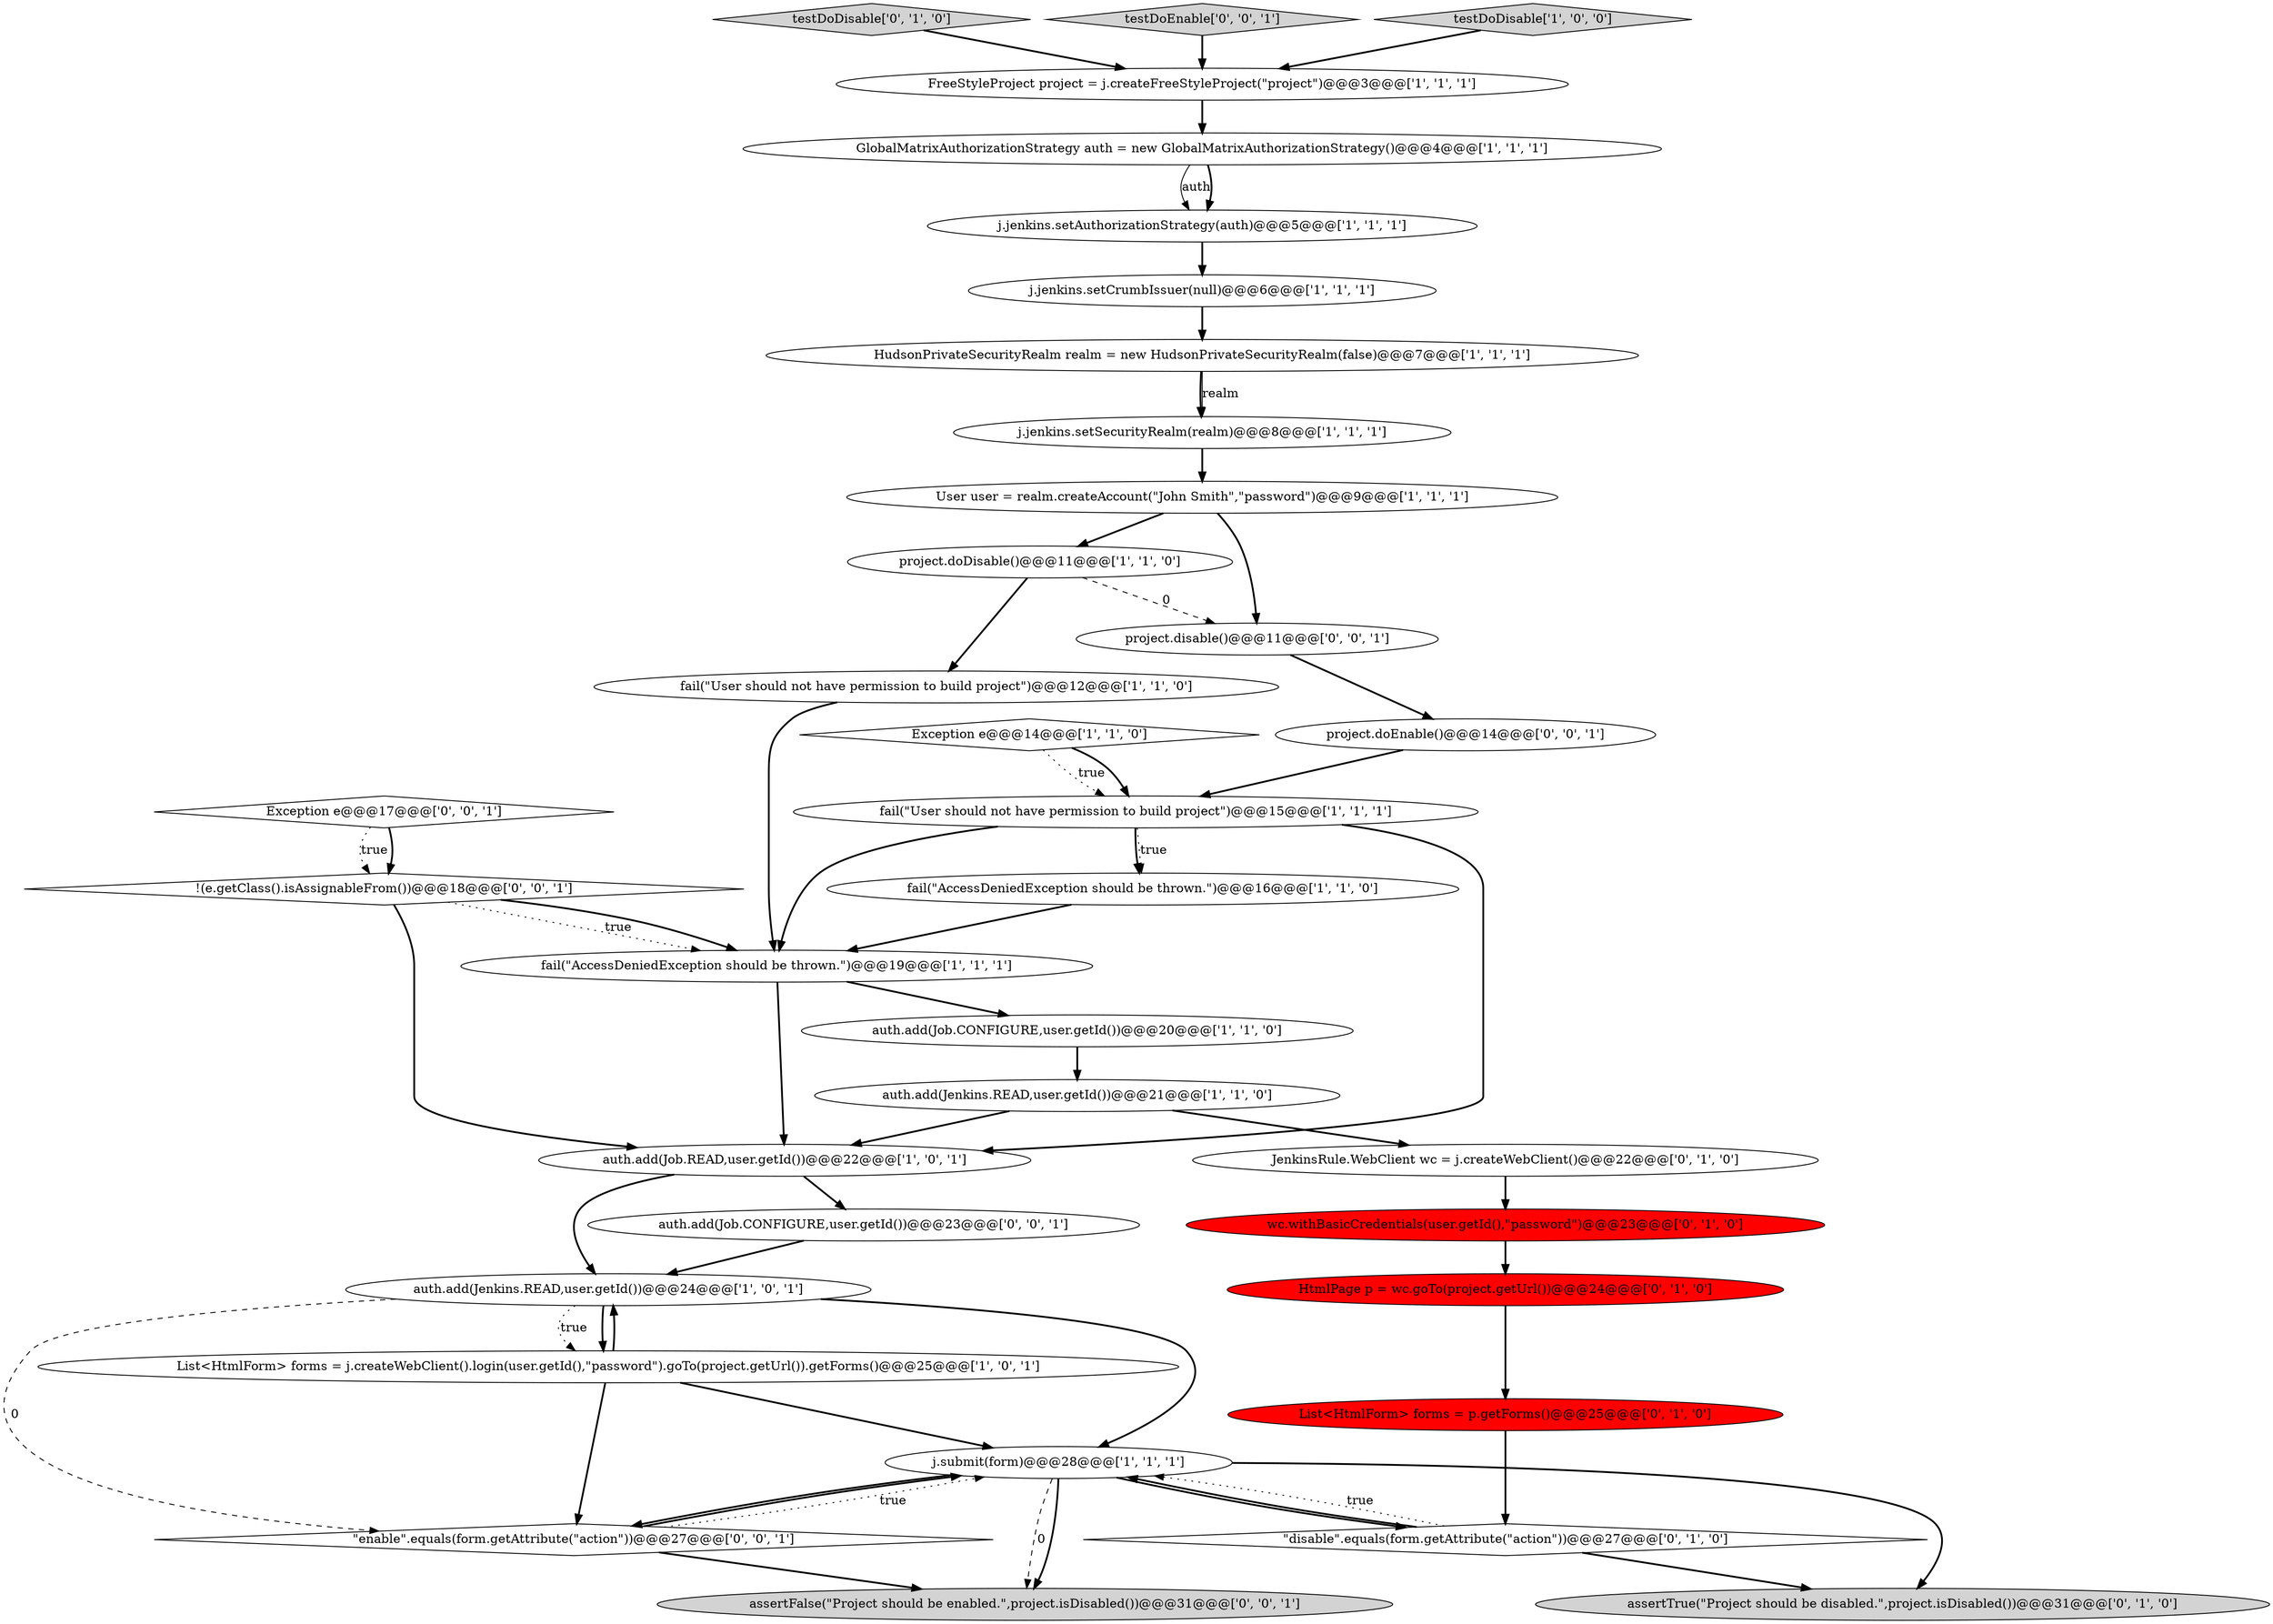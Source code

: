 digraph {
13 [style = filled, label = "j.jenkins.setSecurityRealm(realm)@@@8@@@['1', '1', '1']", fillcolor = white, shape = ellipse image = "AAA0AAABBB1BBB"];
26 [style = filled, label = "wc.withBasicCredentials(user.getId(),\"password\")@@@23@@@['0', '1', '0']", fillcolor = red, shape = ellipse image = "AAA1AAABBB2BBB"];
16 [style = filled, label = "auth.add(Job.READ,user.getId())@@@22@@@['1', '0', '1']", fillcolor = white, shape = ellipse image = "AAA0AAABBB1BBB"];
14 [style = filled, label = "auth.add(Job.CONFIGURE,user.getId())@@@20@@@['1', '1', '0']", fillcolor = white, shape = ellipse image = "AAA0AAABBB1BBB"];
23 [style = filled, label = "\"disable\".equals(form.getAttribute(\"action\"))@@@27@@@['0', '1', '0']", fillcolor = white, shape = diamond image = "AAA0AAABBB2BBB"];
2 [style = filled, label = "auth.add(Jenkins.READ,user.getId())@@@24@@@['1', '0', '1']", fillcolor = white, shape = ellipse image = "AAA0AAABBB1BBB"];
7 [style = filled, label = "Exception e@@@14@@@['1', '1', '0']", fillcolor = white, shape = diamond image = "AAA0AAABBB1BBB"];
8 [style = filled, label = "List<HtmlForm> forms = j.createWebClient().login(user.getId(),\"password\").goTo(project.getUrl()).getForms()@@@25@@@['1', '0', '1']", fillcolor = white, shape = ellipse image = "AAA0AAABBB1BBB"];
24 [style = filled, label = "assertTrue(\"Project should be disabled.\",project.isDisabled())@@@31@@@['0', '1', '0']", fillcolor = lightgray, shape = ellipse image = "AAA0AAABBB2BBB"];
12 [style = filled, label = "auth.add(Jenkins.READ,user.getId())@@@21@@@['1', '1', '0']", fillcolor = white, shape = ellipse image = "AAA0AAABBB1BBB"];
27 [style = filled, label = "assertFalse(\"Project should be enabled.\",project.isDisabled())@@@31@@@['0', '0', '1']", fillcolor = lightgray, shape = ellipse image = "AAA0AAABBB3BBB"];
10 [style = filled, label = "j.jenkins.setCrumbIssuer(null)@@@6@@@['1', '1', '1']", fillcolor = white, shape = ellipse image = "AAA0AAABBB1BBB"];
30 [style = filled, label = "\"enable\".equals(form.getAttribute(\"action\"))@@@27@@@['0', '0', '1']", fillcolor = white, shape = diamond image = "AAA0AAABBB3BBB"];
6 [style = filled, label = "project.doDisable()@@@11@@@['1', '1', '0']", fillcolor = white, shape = ellipse image = "AAA0AAABBB1BBB"];
11 [style = filled, label = "fail(\"User should not have permission to build project\")@@@12@@@['1', '1', '0']", fillcolor = white, shape = ellipse image = "AAA0AAABBB1BBB"];
15 [style = filled, label = "User user = realm.createAccount(\"John Smith\",\"password\")@@@9@@@['1', '1', '1']", fillcolor = white, shape = ellipse image = "AAA0AAABBB1BBB"];
22 [style = filled, label = "testDoDisable['0', '1', '0']", fillcolor = lightgray, shape = diamond image = "AAA0AAABBB2BBB"];
18 [style = filled, label = "j.jenkins.setAuthorizationStrategy(auth)@@@5@@@['1', '1', '1']", fillcolor = white, shape = ellipse image = "AAA0AAABBB1BBB"];
32 [style = filled, label = "testDoEnable['0', '0', '1']", fillcolor = lightgray, shape = diamond image = "AAA0AAABBB3BBB"];
19 [style = filled, label = "fail(\"AccessDeniedException should be thrown.\")@@@16@@@['1', '1', '0']", fillcolor = white, shape = ellipse image = "AAA0AAABBB1BBB"];
0 [style = filled, label = "FreeStyleProject project = j.createFreeStyleProject(\"project\")@@@3@@@['1', '1', '1']", fillcolor = white, shape = ellipse image = "AAA0AAABBB1BBB"];
5 [style = filled, label = "fail(\"User should not have permission to build project\")@@@15@@@['1', '1', '1']", fillcolor = white, shape = ellipse image = "AAA0AAABBB1BBB"];
21 [style = filled, label = "HtmlPage p = wc.goTo(project.getUrl())@@@24@@@['0', '1', '0']", fillcolor = red, shape = ellipse image = "AAA1AAABBB2BBB"];
25 [style = filled, label = "JenkinsRule.WebClient wc = j.createWebClient()@@@22@@@['0', '1', '0']", fillcolor = white, shape = ellipse image = "AAA0AAABBB2BBB"];
31 [style = filled, label = "project.disable()@@@11@@@['0', '0', '1']", fillcolor = white, shape = ellipse image = "AAA0AAABBB3BBB"];
4 [style = filled, label = "HudsonPrivateSecurityRealm realm = new HudsonPrivateSecurityRealm(false)@@@7@@@['1', '1', '1']", fillcolor = white, shape = ellipse image = "AAA0AAABBB1BBB"];
28 [style = filled, label = "Exception e@@@17@@@['0', '0', '1']", fillcolor = white, shape = diamond image = "AAA0AAABBB3BBB"];
17 [style = filled, label = "GlobalMatrixAuthorizationStrategy auth = new GlobalMatrixAuthorizationStrategy()@@@4@@@['1', '1', '1']", fillcolor = white, shape = ellipse image = "AAA0AAABBB1BBB"];
9 [style = filled, label = "j.submit(form)@@@28@@@['1', '1', '1']", fillcolor = white, shape = ellipse image = "AAA0AAABBB1BBB"];
20 [style = filled, label = "List<HtmlForm> forms = p.getForms()@@@25@@@['0', '1', '0']", fillcolor = red, shape = ellipse image = "AAA1AAABBB2BBB"];
29 [style = filled, label = "!(e.getClass().isAssignableFrom())@@@18@@@['0', '0', '1']", fillcolor = white, shape = diamond image = "AAA0AAABBB3BBB"];
33 [style = filled, label = "project.doEnable()@@@14@@@['0', '0', '1']", fillcolor = white, shape = ellipse image = "AAA0AAABBB3BBB"];
34 [style = filled, label = "auth.add(Job.CONFIGURE,user.getId())@@@23@@@['0', '0', '1']", fillcolor = white, shape = ellipse image = "AAA0AAABBB3BBB"];
1 [style = filled, label = "fail(\"AccessDeniedException should be thrown.\")@@@19@@@['1', '1', '1']", fillcolor = white, shape = ellipse image = "AAA0AAABBB1BBB"];
3 [style = filled, label = "testDoDisable['1', '0', '0']", fillcolor = lightgray, shape = diamond image = "AAA0AAABBB1BBB"];
28->29 [style = bold, label=""];
8->30 [style = bold, label=""];
29->1 [style = dotted, label="true"];
11->1 [style = bold, label=""];
0->17 [style = bold, label=""];
5->19 [style = dotted, label="true"];
32->0 [style = bold, label=""];
4->13 [style = bold, label=""];
30->27 [style = bold, label=""];
16->34 [style = bold, label=""];
9->27 [style = dashed, label="0"];
6->31 [style = dashed, label="0"];
15->6 [style = bold, label=""];
30->9 [style = bold, label=""];
12->16 [style = bold, label=""];
9->30 [style = bold, label=""];
2->9 [style = bold, label=""];
33->5 [style = bold, label=""];
16->2 [style = bold, label=""];
2->30 [style = dashed, label="0"];
23->9 [style = dotted, label="true"];
3->0 [style = bold, label=""];
26->21 [style = bold, label=""];
7->5 [style = dotted, label="true"];
9->27 [style = bold, label=""];
5->16 [style = bold, label=""];
9->23 [style = bold, label=""];
5->19 [style = bold, label=""];
28->29 [style = dotted, label="true"];
5->1 [style = bold, label=""];
19->1 [style = bold, label=""];
7->5 [style = bold, label=""];
23->24 [style = bold, label=""];
21->20 [style = bold, label=""];
22->0 [style = bold, label=""];
20->23 [style = bold, label=""];
18->10 [style = bold, label=""];
8->2 [style = bold, label=""];
34->2 [style = bold, label=""];
15->31 [style = bold, label=""];
17->18 [style = solid, label="auth"];
1->16 [style = bold, label=""];
4->13 [style = solid, label="realm"];
12->25 [style = bold, label=""];
31->33 [style = bold, label=""];
6->11 [style = bold, label=""];
14->12 [style = bold, label=""];
25->26 [style = bold, label=""];
8->9 [style = bold, label=""];
10->4 [style = bold, label=""];
30->9 [style = dotted, label="true"];
1->14 [style = bold, label=""];
13->15 [style = bold, label=""];
29->1 [style = bold, label=""];
23->9 [style = bold, label=""];
29->16 [style = bold, label=""];
9->24 [style = bold, label=""];
17->18 [style = bold, label=""];
2->8 [style = dotted, label="true"];
2->8 [style = bold, label=""];
}
